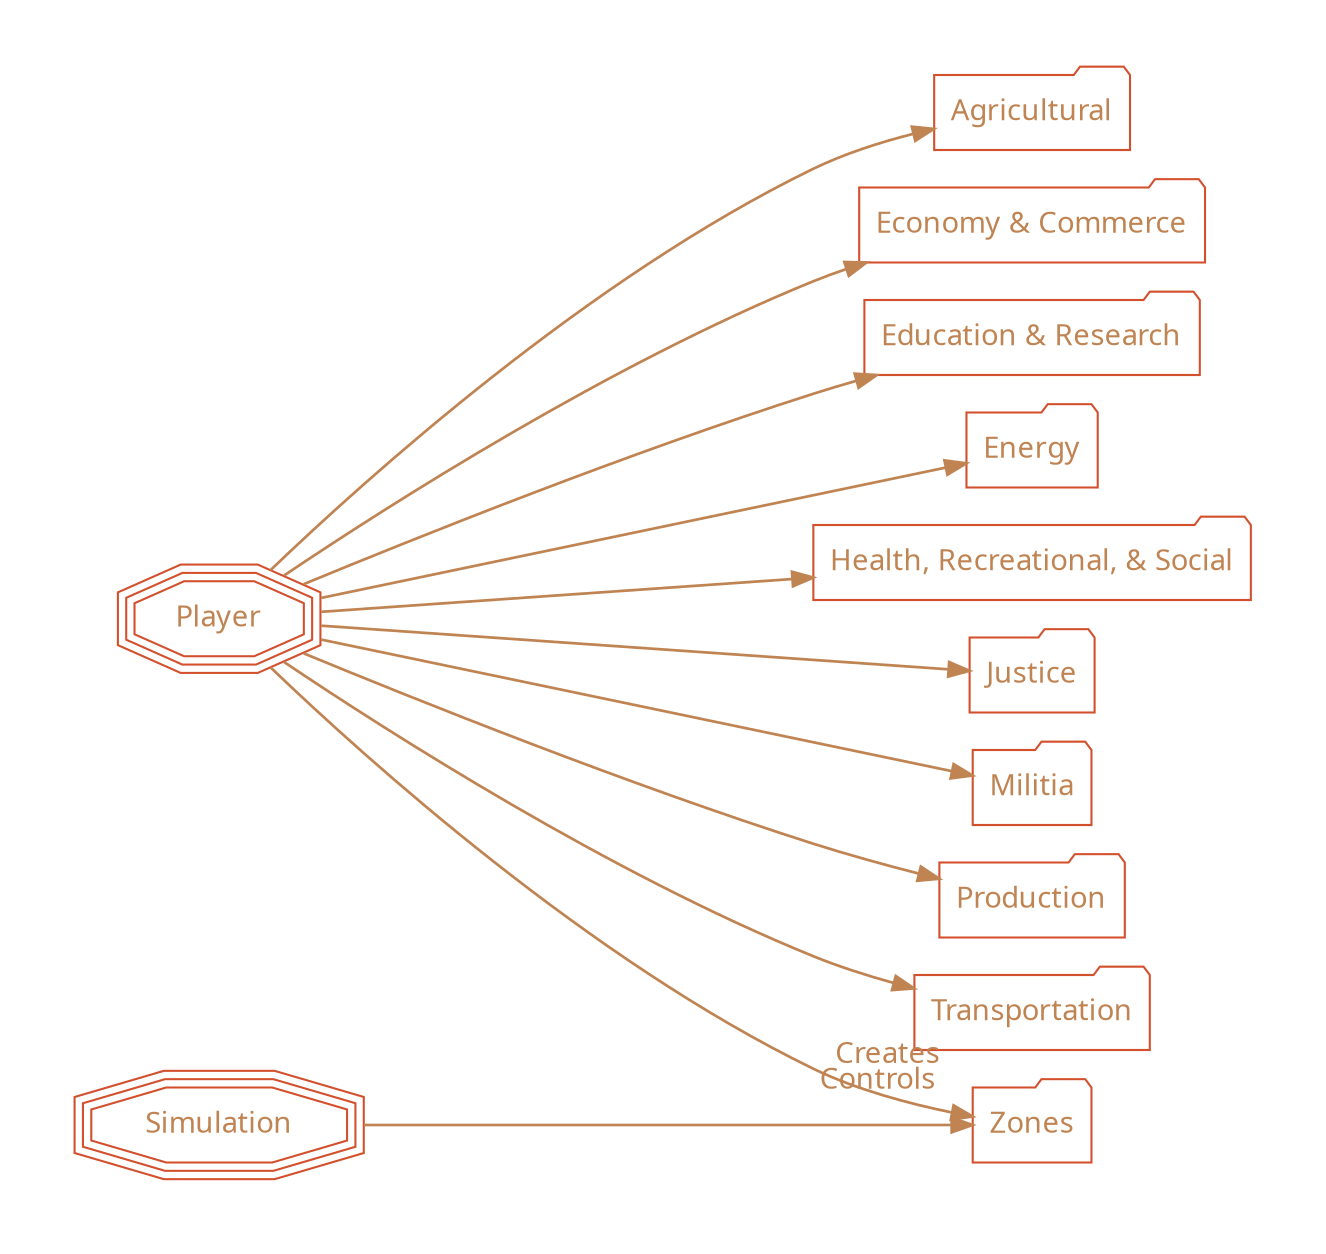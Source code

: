 /*
  This is part of the Avaneya Project Crew Handbook.
  Copyright (C) 2010-2017 Cartesian Theatre™ <info@cartesiantheatre.com>.
  See the file License for copying conditions.
  
  To manually compile:
      $ sudo aptitude install graphviz
      $ twopi -Tpdf Units_User_Basic_All.twopi.gv -o Units_User_Basic_All.pdf
*/

// High level categories for all of the player's basic units graph...
digraph Units_User_Basic_All
{
    // Graph attributes...
	bgcolor="transparent";
	margin="0";
	rankdir="LR";
	ratio="auto";
    ranksep="3";
    pad="0.5,0.5";
    compound="true";
    overlap="vpsc";
    root="Player";

	// Node attributes...
	node[color="#d3502dff"];
	node[fillcolor="gray10"];
    node[fontcolor="#c08453ff"];
    node[fontname="Ubuntu"];
    node[shape="folder"]
	
	// Edge attributes...
	edge[color="#c08453ff"];
	edge[penwidth="1.3"];
	edge[fontcolor="#c08453ff"];
	edge[fontname="Ubuntu"];
	edge[labeldistance="5.0"];

    // Player root node...
    "Player"[shape=tripleoctagon];
    
    "Simulation"[shape=tripleoctagon];
    
    // Link all categories to player...
    "Player" -> "Agricultural";
    "Player" -> "Economy & Commerce";
    "Player" -> "Education & Research";
    "Player" -> "Energy";
    "Player" -> "Health, Recreational, & Social";
    "Player" -> "Justice";
    "Player" -> "Militia";
    "Player" -> "Production";
    "Player" -> "Transportation";
    "Player" -> "Zones"[headlabel="Creates"];
    "Simulation" -> "Zones"[headlabel="Controls"];
}

